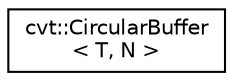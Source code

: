 digraph "Graphical Class Hierarchy"
{
 // LATEX_PDF_SIZE
  edge [fontname="Helvetica",fontsize="10",labelfontname="Helvetica",labelfontsize="10"];
  node [fontname="Helvetica",fontsize="10",shape=record];
  rankdir="LR";
  Node0 [label="cvt::CircularBuffer\l\< T, N \>",height=0.2,width=0.4,color="black", fillcolor="white", style="filled",URL="$d8/d0b/classcvt_1_1CircularBuffer.html",tooltip="Simple circular buffer to hold number-like things and use to perform reductions over."];
}
